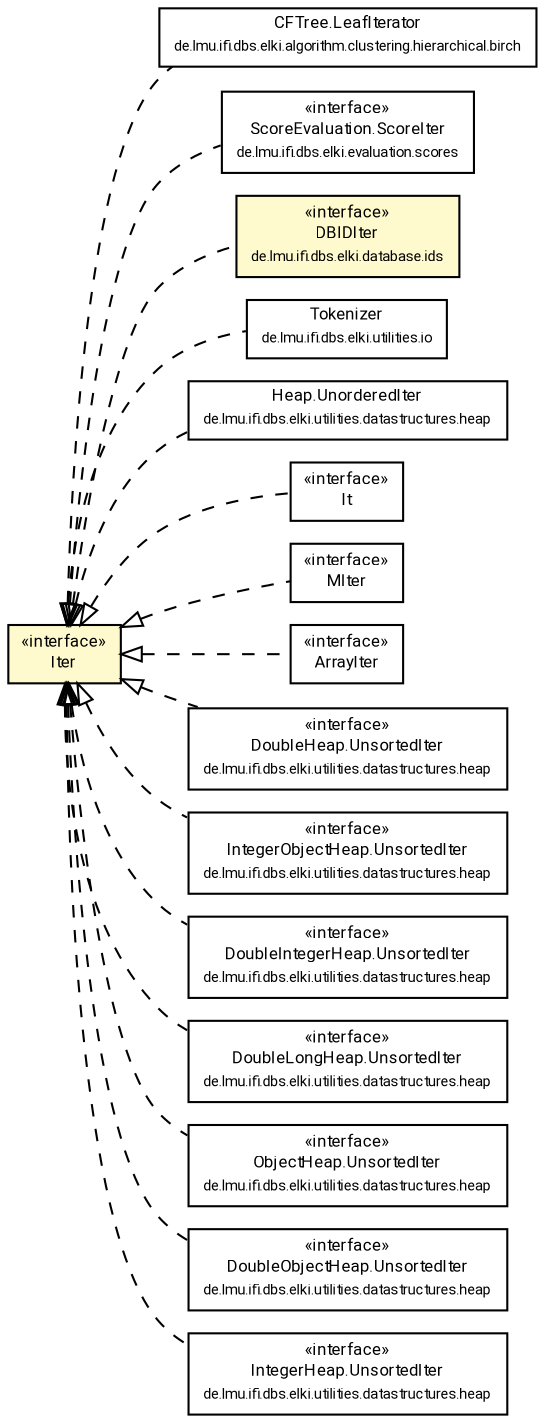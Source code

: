 #!/usr/local/bin/dot
#
# Class diagram 
# Generated by UMLGraph version R5_7_2-60-g0e99a6 (http://www.spinellis.gr/umlgraph/)
#

digraph G {
	graph [fontnames="svg"]
	edge [fontname="Roboto",fontsize=7,labelfontname="Roboto",labelfontsize=7,color="black"];
	node [fontname="Roboto",fontcolor="black",fontsize=8,shape=plaintext,margin=0,width=0,height=0];
	nodesep=0.15;
	ranksep=0.25;
	rankdir=LR;
	// de.lmu.ifi.dbs.elki.algorithm.clustering.hierarchical.birch.CFTree.LeafIterator
	c5537654 [label=<<table title="de.lmu.ifi.dbs.elki.algorithm.clustering.hierarchical.birch.CFTree.LeafIterator" border="0" cellborder="1" cellspacing="0" cellpadding="2" href="../../../algorithm/clustering/hierarchical/birch/CFTree.LeafIterator.html" target="_parent">
		<tr><td><table border="0" cellspacing="0" cellpadding="1">
		<tr><td align="center" balign="center"> <font face="Roboto">CFTree.LeafIterator</font> </td></tr>
		<tr><td align="center" balign="center"> <font face="Roboto" point-size="7.0">de.lmu.ifi.dbs.elki.algorithm.clustering.hierarchical.birch</font> </td></tr>
		</table></td></tr>
		</table>>, URL="../../../algorithm/clustering/hierarchical/birch/CFTree.LeafIterator.html"];
	// de.lmu.ifi.dbs.elki.evaluation.scores.ScoreEvaluation.ScoreIter
	c5538073 [label=<<table title="de.lmu.ifi.dbs.elki.evaluation.scores.ScoreEvaluation.ScoreIter" border="0" cellborder="1" cellspacing="0" cellpadding="2" href="../../../evaluation/scores/ScoreEvaluation.ScoreIter.html" target="_parent">
		<tr><td><table border="0" cellspacing="0" cellpadding="1">
		<tr><td align="center" balign="center"> &#171;interface&#187; </td></tr>
		<tr><td align="center" balign="center"> <font face="Roboto">ScoreEvaluation.ScoreIter</font> </td></tr>
		<tr><td align="center" balign="center"> <font face="Roboto" point-size="7.0">de.lmu.ifi.dbs.elki.evaluation.scores</font> </td></tr>
		</table></td></tr>
		</table>>, URL="../../../evaluation/scores/ScoreEvaluation.ScoreIter.html"];
	// de.lmu.ifi.dbs.elki.database.ids.DBIDIter
	c5538301 [label=<<table title="de.lmu.ifi.dbs.elki.database.ids.DBIDIter" border="0" cellborder="1" cellspacing="0" cellpadding="2" bgcolor="LemonChiffon" href="../../../database/ids/DBIDIter.html" target="_parent">
		<tr><td><table border="0" cellspacing="0" cellpadding="1">
		<tr><td align="center" balign="center"> &#171;interface&#187; </td></tr>
		<tr><td align="center" balign="center"> <font face="Roboto">DBIDIter</font> </td></tr>
		<tr><td align="center" balign="center"> <font face="Roboto" point-size="7.0">de.lmu.ifi.dbs.elki.database.ids</font> </td></tr>
		</table></td></tr>
		</table>>, URL="../../../database/ids/DBIDIter.html"];
	// de.lmu.ifi.dbs.elki.utilities.io.Tokenizer
	c5538962 [label=<<table title="de.lmu.ifi.dbs.elki.utilities.io.Tokenizer" border="0" cellborder="1" cellspacing="0" cellpadding="2" href="../../io/Tokenizer.html" target="_parent">
		<tr><td><table border="0" cellspacing="0" cellpadding="1">
		<tr><td align="center" balign="center"> <font face="Roboto">Tokenizer</font> </td></tr>
		<tr><td align="center" balign="center"> <font face="Roboto" point-size="7.0">de.lmu.ifi.dbs.elki.utilities.io</font> </td></tr>
		</table></td></tr>
		</table>>, URL="../../io/Tokenizer.html"];
	// de.lmu.ifi.dbs.elki.utilities.datastructures.heap.Heap<E>.UnorderedIter
	c5539047 [label=<<table title="de.lmu.ifi.dbs.elki.utilities.datastructures.heap.Heap.UnorderedIter" border="0" cellborder="1" cellspacing="0" cellpadding="2" href="../heap/Heap.UnorderedIter.html" target="_parent">
		<tr><td><table border="0" cellspacing="0" cellpadding="1">
		<tr><td align="center" balign="center"> <font face="Roboto">Heap.UnorderedIter</font> </td></tr>
		<tr><td align="center" balign="center"> <font face="Roboto" point-size="7.0">de.lmu.ifi.dbs.elki.utilities.datastructures.heap</font> </td></tr>
		</table></td></tr>
		</table>>, URL="../heap/Heap.UnorderedIter.html"];
	// de.lmu.ifi.dbs.elki.utilities.datastructures.iterator.Iter
	c5539056 [label=<<table title="de.lmu.ifi.dbs.elki.utilities.datastructures.iterator.Iter" border="0" cellborder="1" cellspacing="0" cellpadding="2" bgcolor="lemonChiffon" href="Iter.html" target="_parent">
		<tr><td><table border="0" cellspacing="0" cellpadding="1">
		<tr><td align="center" balign="center"> &#171;interface&#187; </td></tr>
		<tr><td align="center" balign="center"> <font face="Roboto">Iter</font> </td></tr>
		</table></td></tr>
		</table>>, URL="Iter.html"];
	// de.lmu.ifi.dbs.elki.utilities.datastructures.iterator.It<O>
	c5539058 [label=<<table title="de.lmu.ifi.dbs.elki.utilities.datastructures.iterator.It" border="0" cellborder="1" cellspacing="0" cellpadding="2" href="It.html" target="_parent">
		<tr><td><table border="0" cellspacing="0" cellpadding="1">
		<tr><td align="center" balign="center"> &#171;interface&#187; </td></tr>
		<tr><td align="center" balign="center"> <font face="Roboto">It</font> </td></tr>
		</table></td></tr>
		</table>>, URL="It.html"];
	// de.lmu.ifi.dbs.elki.utilities.datastructures.iterator.MIter
	c5539059 [label=<<table title="de.lmu.ifi.dbs.elki.utilities.datastructures.iterator.MIter" border="0" cellborder="1" cellspacing="0" cellpadding="2" href="MIter.html" target="_parent">
		<tr><td><table border="0" cellspacing="0" cellpadding="1">
		<tr><td align="center" balign="center"> &#171;interface&#187; </td></tr>
		<tr><td align="center" balign="center"> <font face="Roboto">MIter</font> </td></tr>
		</table></td></tr>
		</table>>, URL="MIter.html"];
	// de.lmu.ifi.dbs.elki.utilities.datastructures.iterator.ArrayIter
	c5539062 [label=<<table title="de.lmu.ifi.dbs.elki.utilities.datastructures.iterator.ArrayIter" border="0" cellborder="1" cellspacing="0" cellpadding="2" href="ArrayIter.html" target="_parent">
		<tr><td><table border="0" cellspacing="0" cellpadding="1">
		<tr><td align="center" balign="center"> &#171;interface&#187; </td></tr>
		<tr><td align="center" balign="center"> <font face="Roboto">ArrayIter</font> </td></tr>
		</table></td></tr>
		</table>>, URL="ArrayIter.html"];
	// de.lmu.ifi.dbs.elki.utilities.datastructures.heap.DoubleHeap.UnsortedIter
	c5539121 [label=<<table title="de.lmu.ifi.dbs.elki.utilities.datastructures.heap.DoubleHeap.UnsortedIter" border="0" cellborder="1" cellspacing="0" cellpadding="2" href="../heap/DoubleHeap.UnsortedIter.html" target="_parent">
		<tr><td><table border="0" cellspacing="0" cellpadding="1">
		<tr><td align="center" balign="center"> &#171;interface&#187; </td></tr>
		<tr><td align="center" balign="center"> <font face="Roboto">DoubleHeap.UnsortedIter</font> </td></tr>
		<tr><td align="center" balign="center"> <font face="Roboto" point-size="7.0">de.lmu.ifi.dbs.elki.utilities.datastructures.heap</font> </td></tr>
		</table></td></tr>
		</table>>, URL="../heap/DoubleHeap.UnsortedIter.html"];
	// de.lmu.ifi.dbs.elki.utilities.datastructures.heap.IntegerObjectHeap.UnsortedIter<V>
	c5539123 [label=<<table title="de.lmu.ifi.dbs.elki.utilities.datastructures.heap.IntegerObjectHeap.UnsortedIter" border="0" cellborder="1" cellspacing="0" cellpadding="2" href="../heap/IntegerObjectHeap.UnsortedIter.html" target="_parent">
		<tr><td><table border="0" cellspacing="0" cellpadding="1">
		<tr><td align="center" balign="center"> &#171;interface&#187; </td></tr>
		<tr><td align="center" balign="center"> <font face="Roboto">IntegerObjectHeap.UnsortedIter</font> </td></tr>
		<tr><td align="center" balign="center"> <font face="Roboto" point-size="7.0">de.lmu.ifi.dbs.elki.utilities.datastructures.heap</font> </td></tr>
		</table></td></tr>
		</table>>, URL="../heap/IntegerObjectHeap.UnsortedIter.html"];
	// de.lmu.ifi.dbs.elki.utilities.datastructures.heap.DoubleIntegerHeap.UnsortedIter
	c5539129 [label=<<table title="de.lmu.ifi.dbs.elki.utilities.datastructures.heap.DoubleIntegerHeap.UnsortedIter" border="0" cellborder="1" cellspacing="0" cellpadding="2" href="../heap/DoubleIntegerHeap.UnsortedIter.html" target="_parent">
		<tr><td><table border="0" cellspacing="0" cellpadding="1">
		<tr><td align="center" balign="center"> &#171;interface&#187; </td></tr>
		<tr><td align="center" balign="center"> <font face="Roboto">DoubleIntegerHeap.UnsortedIter</font> </td></tr>
		<tr><td align="center" balign="center"> <font face="Roboto" point-size="7.0">de.lmu.ifi.dbs.elki.utilities.datastructures.heap</font> </td></tr>
		</table></td></tr>
		</table>>, URL="../heap/DoubleIntegerHeap.UnsortedIter.html"];
	// de.lmu.ifi.dbs.elki.utilities.datastructures.heap.DoubleLongHeap.UnsortedIter
	c5539133 [label=<<table title="de.lmu.ifi.dbs.elki.utilities.datastructures.heap.DoubleLongHeap.UnsortedIter" border="0" cellborder="1" cellspacing="0" cellpadding="2" href="../heap/DoubleLongHeap.UnsortedIter.html" target="_parent">
		<tr><td><table border="0" cellspacing="0" cellpadding="1">
		<tr><td align="center" balign="center"> &#171;interface&#187; </td></tr>
		<tr><td align="center" balign="center"> <font face="Roboto">DoubleLongHeap.UnsortedIter</font> </td></tr>
		<tr><td align="center" balign="center"> <font face="Roboto" point-size="7.0">de.lmu.ifi.dbs.elki.utilities.datastructures.heap</font> </td></tr>
		</table></td></tr>
		</table>>, URL="../heap/DoubleLongHeap.UnsortedIter.html"];
	// de.lmu.ifi.dbs.elki.utilities.datastructures.heap.ObjectHeap.UnsortedIter<K>
	c5539141 [label=<<table title="de.lmu.ifi.dbs.elki.utilities.datastructures.heap.ObjectHeap.UnsortedIter" border="0" cellborder="1" cellspacing="0" cellpadding="2" href="../heap/ObjectHeap.UnsortedIter.html" target="_parent">
		<tr><td><table border="0" cellspacing="0" cellpadding="1">
		<tr><td align="center" balign="center"> &#171;interface&#187; </td></tr>
		<tr><td align="center" balign="center"> <font face="Roboto">ObjectHeap.UnsortedIter</font> </td></tr>
		<tr><td align="center" balign="center"> <font face="Roboto" point-size="7.0">de.lmu.ifi.dbs.elki.utilities.datastructures.heap</font> </td></tr>
		</table></td></tr>
		</table>>, URL="../heap/ObjectHeap.UnsortedIter.html"];
	// de.lmu.ifi.dbs.elki.utilities.datastructures.heap.DoubleObjectHeap.UnsortedIter<V>
	c5539145 [label=<<table title="de.lmu.ifi.dbs.elki.utilities.datastructures.heap.DoubleObjectHeap.UnsortedIter" border="0" cellborder="1" cellspacing="0" cellpadding="2" href="../heap/DoubleObjectHeap.UnsortedIter.html" target="_parent">
		<tr><td><table border="0" cellspacing="0" cellpadding="1">
		<tr><td align="center" balign="center"> &#171;interface&#187; </td></tr>
		<tr><td align="center" balign="center"> <font face="Roboto">DoubleObjectHeap.UnsortedIter</font> </td></tr>
		<tr><td align="center" balign="center"> <font face="Roboto" point-size="7.0">de.lmu.ifi.dbs.elki.utilities.datastructures.heap</font> </td></tr>
		</table></td></tr>
		</table>>, URL="../heap/DoubleObjectHeap.UnsortedIter.html"];
	// de.lmu.ifi.dbs.elki.utilities.datastructures.heap.IntegerHeap.UnsortedIter
	c5539147 [label=<<table title="de.lmu.ifi.dbs.elki.utilities.datastructures.heap.IntegerHeap.UnsortedIter" border="0" cellborder="1" cellspacing="0" cellpadding="2" href="../heap/IntegerHeap.UnsortedIter.html" target="_parent">
		<tr><td><table border="0" cellspacing="0" cellpadding="1">
		<tr><td align="center" balign="center"> &#171;interface&#187; </td></tr>
		<tr><td align="center" balign="center"> <font face="Roboto">IntegerHeap.UnsortedIter</font> </td></tr>
		<tr><td align="center" balign="center"> <font face="Roboto" point-size="7.0">de.lmu.ifi.dbs.elki.utilities.datastructures.heap</font> </td></tr>
		</table></td></tr>
		</table>>, URL="../heap/IntegerHeap.UnsortedIter.html"];
	// de.lmu.ifi.dbs.elki.algorithm.clustering.hierarchical.birch.CFTree.LeafIterator implements de.lmu.ifi.dbs.elki.utilities.datastructures.iterator.Iter
	c5539056 -> c5537654 [arrowtail=empty,style=dashed,dir=back,weight=9];
	// de.lmu.ifi.dbs.elki.evaluation.scores.ScoreEvaluation.ScoreIter implements de.lmu.ifi.dbs.elki.utilities.datastructures.iterator.Iter
	c5539056 -> c5538073 [arrowtail=empty,style=dashed,dir=back,weight=9];
	// de.lmu.ifi.dbs.elki.database.ids.DBIDIter implements de.lmu.ifi.dbs.elki.utilities.datastructures.iterator.Iter
	c5539056 -> c5538301 [arrowtail=empty,style=dashed,dir=back,weight=9];
	// de.lmu.ifi.dbs.elki.utilities.io.Tokenizer implements de.lmu.ifi.dbs.elki.utilities.datastructures.iterator.Iter
	c5539056 -> c5538962 [arrowtail=empty,style=dashed,dir=back,weight=9];
	// de.lmu.ifi.dbs.elki.utilities.datastructures.heap.Heap<E>.UnorderedIter implements de.lmu.ifi.dbs.elki.utilities.datastructures.iterator.Iter
	c5539056 -> c5539047 [arrowtail=empty,style=dashed,dir=back,weight=9];
	// de.lmu.ifi.dbs.elki.utilities.datastructures.iterator.It<O> implements de.lmu.ifi.dbs.elki.utilities.datastructures.iterator.Iter
	c5539056 -> c5539058 [arrowtail=empty,style=dashed,dir=back,weight=9];
	// de.lmu.ifi.dbs.elki.utilities.datastructures.iterator.MIter implements de.lmu.ifi.dbs.elki.utilities.datastructures.iterator.Iter
	c5539056 -> c5539059 [arrowtail=empty,style=dashed,dir=back,weight=9];
	// de.lmu.ifi.dbs.elki.utilities.datastructures.iterator.ArrayIter implements de.lmu.ifi.dbs.elki.utilities.datastructures.iterator.Iter
	c5539056 -> c5539062 [arrowtail=empty,style=dashed,dir=back,weight=9];
	// de.lmu.ifi.dbs.elki.utilities.datastructures.heap.DoubleHeap.UnsortedIter implements de.lmu.ifi.dbs.elki.utilities.datastructures.iterator.Iter
	c5539056 -> c5539121 [arrowtail=empty,style=dashed,dir=back,weight=9];
	// de.lmu.ifi.dbs.elki.utilities.datastructures.heap.IntegerObjectHeap.UnsortedIter<V> implements de.lmu.ifi.dbs.elki.utilities.datastructures.iterator.Iter
	c5539056 -> c5539123 [arrowtail=empty,style=dashed,dir=back,weight=9];
	// de.lmu.ifi.dbs.elki.utilities.datastructures.heap.DoubleIntegerHeap.UnsortedIter implements de.lmu.ifi.dbs.elki.utilities.datastructures.iterator.Iter
	c5539056 -> c5539129 [arrowtail=empty,style=dashed,dir=back,weight=9];
	// de.lmu.ifi.dbs.elki.utilities.datastructures.heap.DoubleLongHeap.UnsortedIter implements de.lmu.ifi.dbs.elki.utilities.datastructures.iterator.Iter
	c5539056 -> c5539133 [arrowtail=empty,style=dashed,dir=back,weight=9];
	// de.lmu.ifi.dbs.elki.utilities.datastructures.heap.ObjectHeap.UnsortedIter<K> implements de.lmu.ifi.dbs.elki.utilities.datastructures.iterator.Iter
	c5539056 -> c5539141 [arrowtail=empty,style=dashed,dir=back,weight=9];
	// de.lmu.ifi.dbs.elki.utilities.datastructures.heap.DoubleObjectHeap.UnsortedIter<V> implements de.lmu.ifi.dbs.elki.utilities.datastructures.iterator.Iter
	c5539056 -> c5539145 [arrowtail=empty,style=dashed,dir=back,weight=9];
	// de.lmu.ifi.dbs.elki.utilities.datastructures.heap.IntegerHeap.UnsortedIter implements de.lmu.ifi.dbs.elki.utilities.datastructures.iterator.Iter
	c5539056 -> c5539147 [arrowtail=empty,style=dashed,dir=back,weight=9];
}

